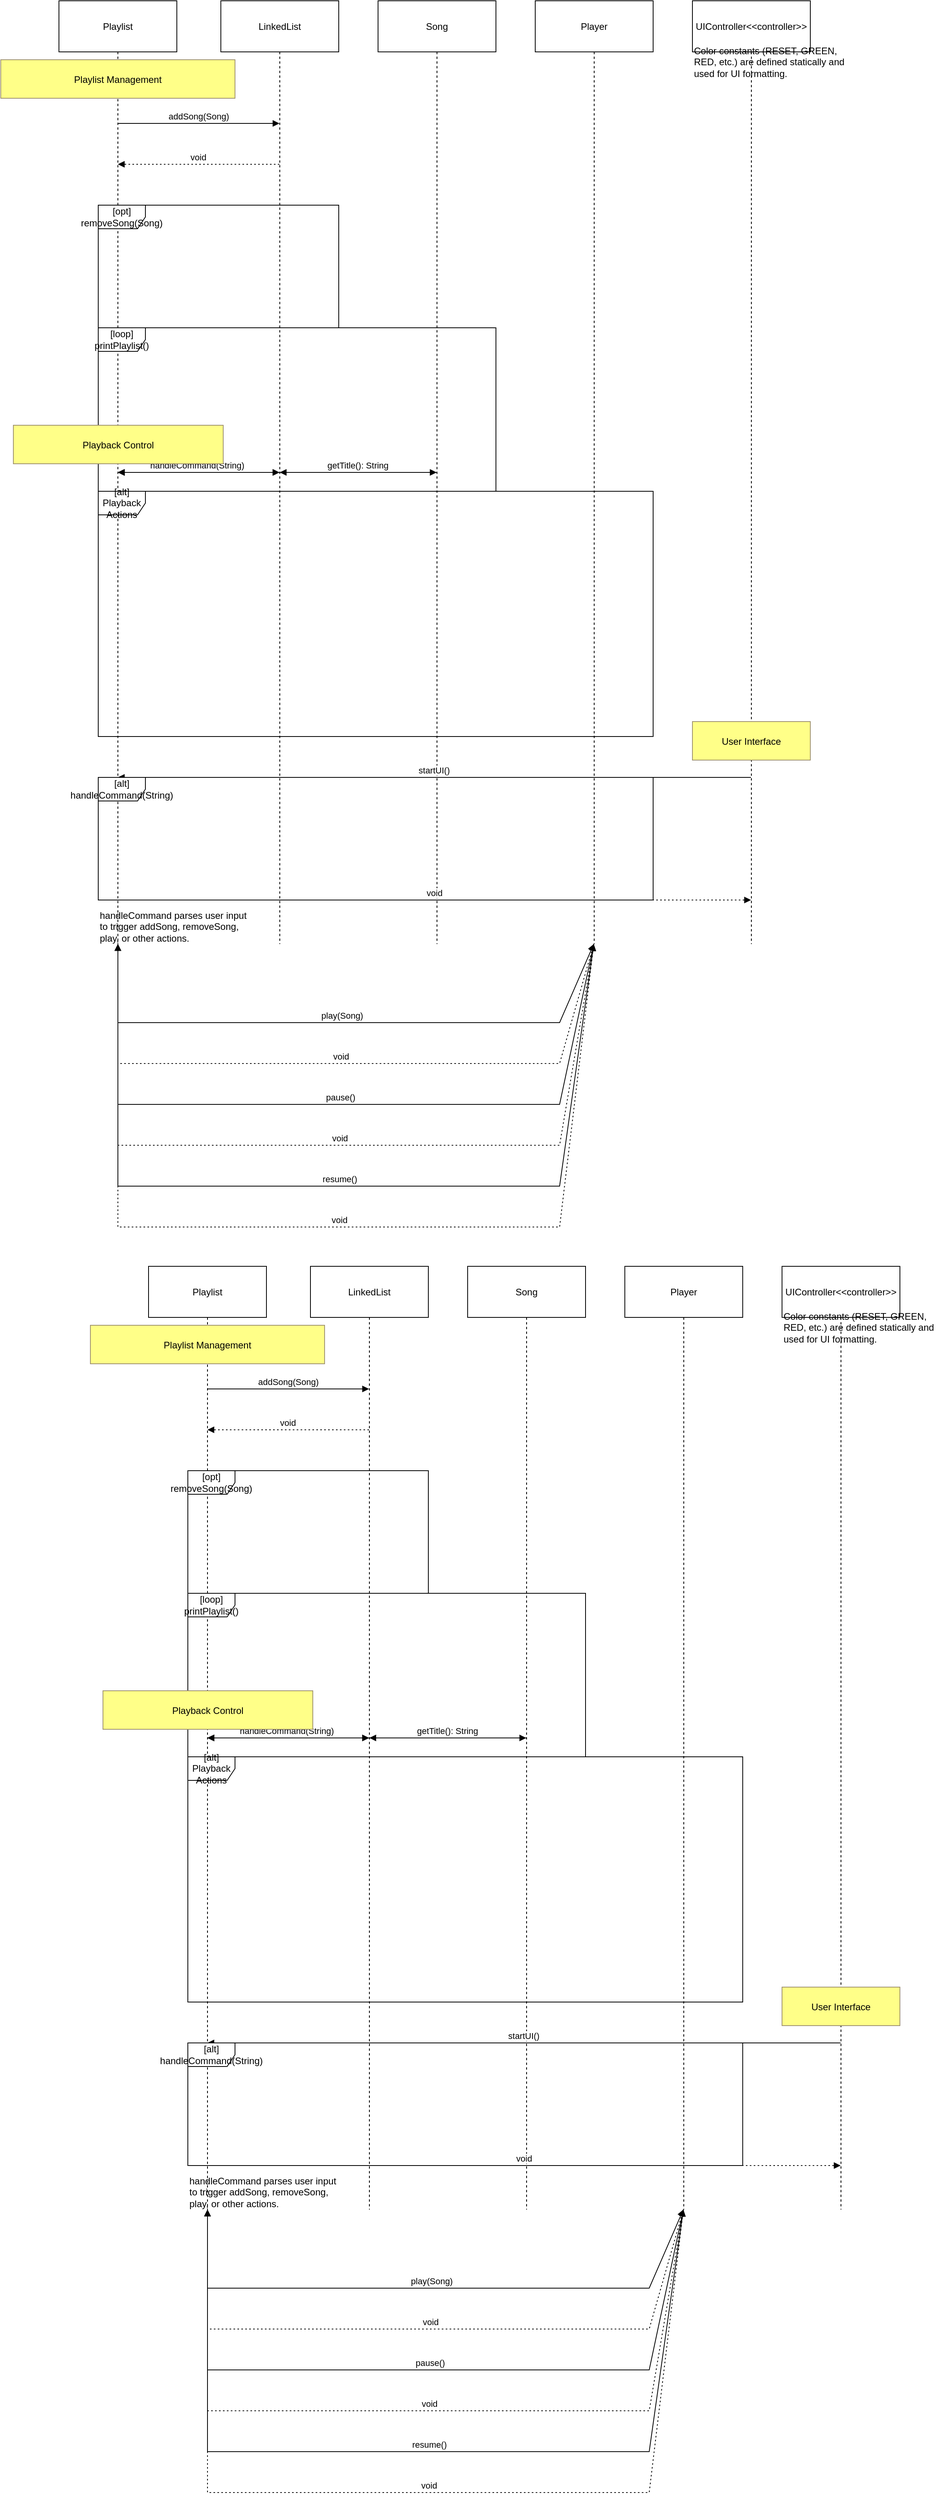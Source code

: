 <mxfile version="26.2.14">
  <diagram name="Page-1" id="UUm4c0PkuymL2M29_pKj">
    <mxGraphModel dx="1636" dy="500" grid="1" gridSize="10" guides="1" tooltips="1" connect="1" arrows="1" fold="1" page="1" pageScale="1" pageWidth="850" pageHeight="1100" math="0" shadow="0">
      <root>
        <mxCell id="0" />
        <mxCell id="1" parent="0" />
        <mxCell id="2" value="Playlist" style="shape=umlLifeline;perimeter=lifelinePerimeter;whiteSpace=wrap;container=1;dropTarget=0;collapsible=0;recursiveResize=0;outlineConnect=0;portConstraint=eastwest;newEdgeStyle={&#39;edgeStyle&#39;:&#39;elbowEdgeStyle&#39;,&#39;elbow&#39;:&#39;vertical&#39;,&#39;curved&#39;:0,&#39;rounded&#39;:0};size=65;" parent="1" vertex="1">
          <mxGeometry width="150" height="1200" as="geometry" />
        </mxCell>
        <mxCell id="3" value="LinkedList" style="shape=umlLifeline;perimeter=lifelinePerimeter;whiteSpace=wrap;container=1;dropTarget=0;collapsible=0;recursiveResize=0;outlineConnect=0;portConstraint=eastwest;newEdgeStyle={&#39;edgeStyle&#39;:&#39;elbowEdgeStyle&#39;,&#39;elbow&#39;:&#39;vertical&#39;,&#39;curved&#39;:0,&#39;rounded&#39;:0};size=65;" parent="1" vertex="1">
          <mxGeometry x="206" width="150" height="1200" as="geometry" />
        </mxCell>
        <mxCell id="4" value="Song" style="shape=umlLifeline;perimeter=lifelinePerimeter;whiteSpace=wrap;container=1;dropTarget=0;collapsible=0;recursiveResize=0;outlineConnect=0;portConstraint=eastwest;newEdgeStyle={&#39;edgeStyle&#39;:&#39;elbowEdgeStyle&#39;,&#39;elbow&#39;:&#39;vertical&#39;,&#39;curved&#39;:0,&#39;rounded&#39;:0};size=65;" parent="1" vertex="1">
          <mxGeometry x="406" width="150" height="1200" as="geometry" />
        </mxCell>
        <mxCell id="5" value="Player" style="shape=umlLifeline;perimeter=lifelinePerimeter;whiteSpace=wrap;container=1;dropTarget=0;collapsible=0;recursiveResize=0;outlineConnect=0;portConstraint=eastwest;newEdgeStyle={&#39;edgeStyle&#39;:&#39;elbowEdgeStyle&#39;,&#39;elbow&#39;:&#39;vertical&#39;,&#39;curved&#39;:0,&#39;rounded&#39;:0};size=65;" parent="1" vertex="1">
          <mxGeometry x="606" width="150" height="1200" as="geometry" />
        </mxCell>
        <mxCell id="6" value="UIController&lt;&lt;controller&gt;&gt;" style="shape=umlLifeline;perimeter=lifelinePerimeter;whiteSpace=wrap;container=1;dropTarget=0;collapsible=0;recursiveResize=0;outlineConnect=0;portConstraint=eastwest;newEdgeStyle={&#39;edgeStyle&#39;:&#39;elbowEdgeStyle&#39;,&#39;elbow&#39;:&#39;vertical&#39;,&#39;curved&#39;:0,&#39;rounded&#39;:0};size=65;" parent="1" vertex="1">
          <mxGeometry x="806" width="150" height="1200" as="geometry" />
        </mxCell>
        <mxCell id="7" value="addSong(Song)" style="verticalAlign=bottom;edgeStyle=elbowEdgeStyle;elbow=vertical;curved=0;rounded=0;endArrow=block;startActivation=1;" parent="1" source="2" target="3" edge="1">
          <mxGeometry relative="1" as="geometry">
            <Array as="points">
              <mxPoint x="187" y="156" />
            </Array>
          </mxGeometry>
        </mxCell>
        <mxCell id="8" value="void" style="verticalAlign=bottom;edgeStyle=elbowEdgeStyle;elbow=vertical;curved=0;rounded=0;dashed=1;dashPattern=2 3;endArrow=block;endActivation=1;" parent="1" source="3" target="2" edge="1">
          <mxGeometry relative="1" as="geometry">
            <Array as="points">
              <mxPoint x="187" y="208" />
            </Array>
          </mxGeometry>
        </mxCell>
        <mxCell id="9" value="[opt] removeSong(Song)" style="shape=umlFrame;whiteSpace=wrap;html=1;" parent="1" vertex="1">
          <mxGeometry x="50" y="260" width="306" height="156" as="geometry" />
        </mxCell>
        <mxCell id="10" value="removeSong(Song)" style="verticalAlign=bottom;edgeStyle=elbowEdgeStyle;elbow=vertical;curved=0;rounded=0;endArrow=block;startActivation=1;" parent="9" source="2" target="3" edge="1">
          <mxGeometry relative="1" as="geometry">
            <Array as="points">
              <mxPoint x="187" y="312" />
            </Array>
          </mxGeometry>
        </mxCell>
        <mxCell id="11" value="Song" style="verticalAlign=bottom;edgeStyle=elbowEdgeStyle;elbow=vertical;curved=0;rounded=0;dashed=1;dashPattern=2 3;endArrow=block;endActivation=1;" parent="9" source="3" target="2" edge="1">
          <mxGeometry relative="1" as="geometry">
            <Array as="points">
              <mxPoint x="187" y="364" />
            </Array>
          </mxGeometry>
        </mxCell>
        <mxCell id="12" value="[loop] printPlaylist()" style="shape=umlFrame;whiteSpace=wrap;html=1;" parent="1" vertex="1">
          <mxGeometry x="50" y="416" width="506" height="208" as="geometry" />
        </mxCell>
        <mxCell id="13" value="printPlaylist()" style="verticalAlign=bottom;edgeStyle=elbowEdgeStyle;elbow=vertical;curved=0;rounded=0;endArrow=block;startActivation=1;" parent="12" source="2" target="3" edge="1">
          <mxGeometry relative="1" as="geometry">
            <Array as="points">
              <mxPoint x="187" y="468" />
            </Array>
          </mxGeometry>
        </mxCell>
        <mxCell id="14" value="getNextSong()" style="verticalAlign=bottom;edgeStyle=elbowEdgeStyle;elbow=vertical;curved=0;rounded=0;endArrow=block;startActivation=1;" parent="12" source="3" target="4" edge="1">
          <mxGeometry relative="1" as="geometry">
            <Array as="points">
              <mxPoint x="387" y="520" />
            </Array>
          </mxGeometry>
        </mxCell>
        <mxCell id="15" value="getTitle(): String" style="verticalAlign=bottom;edgeStyle=elbowEdgeStyle;elbow=vertical;curved=0;rounded=0;endArrow=block;startActivation=1;" parent="12" source="4" target="3" edge="1">
          <mxGeometry relative="1" as="geometry">
            <Array as="points">
              <mxPoint x="387" y="572" />
            </Array>
          </mxGeometry>
        </mxCell>
        <mxCell id="16" value="songList: String" style="verticalAlign=bottom;edgeStyle=elbowEdgeStyle;elbow=vertical;curved=0;rounded=0;dashed=1;dashPattern=2 3;endArrow=block;endActivation=1;" parent="12" source="3" target="2" edge="1">
          <mxGeometry relative="1" as="geometry">
            <Array as="points">
              <mxPoint x="187" y="624" />
            </Array>
          </mxGeometry>
        </mxCell>
        <mxCell id="17" value="[alt] Playback Actions" style="shape=umlFrame;whiteSpace=wrap;html=1;" parent="1" vertex="1">
          <mxGeometry x="50" y="624" width="706" height="312" as="geometry" />
        </mxCell>
        <mxCell id="18" value="play(Song)" style="verticalAlign=bottom;edgeStyle=elbowEdgeStyle;elbow=vertical;curved=0;rounded=0;endArrow=block;startActivation=1;" parent="17" source="2" target="5" edge="1">
          <mxGeometry relative="1" as="geometry">
            <Array as="points">
              <mxPoint x="587" y="676" />
            </Array>
          </mxGeometry>
        </mxCell>
        <mxCell id="19" value="void" style="verticalAlign=bottom;edgeStyle=elbowEdgeStyle;elbow=vertical;curved=0;rounded=0;dashed=1;dashPattern=2 3;endArrow=block;endActivation=1;" parent="17" source="5" target="2" edge="1">
          <mxGeometry relative="1" as="geometry">
            <Array as="points">
              <mxPoint x="587" y="728" />
            </Array>
          </mxGeometry>
        </mxCell>
        <mxCell id="20" value="pause()" style="verticalAlign=bottom;edgeStyle=elbowEdgeStyle;elbow=vertical;curved=0;rounded=0;endArrow=block;startActivation=1;" parent="17" source="2" target="5" edge="1">
          <mxGeometry relative="1" as="geometry">
            <Array as="points">
              <mxPoint x="587" y="780" />
            </Array>
          </mxGeometry>
        </mxCell>
        <mxCell id="21" value="void" style="verticalAlign=bottom;edgeStyle=elbowEdgeStyle;elbow=vertical;curved=0;rounded=0;dashed=1;dashPattern=2 3;endArrow=block;endActivation=1;" parent="17" source="5" target="2" edge="1">
          <mxGeometry relative="1" as="geometry">
            <Array as="points">
              <mxPoint x="587" y="832" />
            </Array>
          </mxGeometry>
        </mxCell>
        <mxCell id="22" value="resume()" style="verticalAlign=bottom;edgeStyle=elbowEdgeStyle;elbow=vertical;curved=0;rounded=0;endArrow=block;startActivation=1;" parent="17" source="2" target="5" edge="1">
          <mxGeometry relative="1" as="geometry">
            <Array as="points">
              <mxPoint x="587" y="884" />
            </Array>
          </mxGeometry>
        </mxCell>
        <mxCell id="23" value="void" style="verticalAlign=bottom;edgeStyle=elbowEdgeStyle;elbow=vertical;curved=0;rounded=0;dashed=1;dashPattern=2 3;endArrow=block;endActivation=1;" parent="17" source="5" target="2" edge="1">
          <mxGeometry relative="1" as="geometry">
            <Array as="points">
              <mxPoint x="587" y="936" />
            </Array>
          </mxGeometry>
        </mxCell>
        <mxCell id="24" value="startUI()" style="verticalAlign=bottom;edgeStyle=elbowEdgeStyle;elbow=vertical;curved=0;rounded=0;endArrow=block;startActivation=1;" parent="1" source="6" target="2" edge="1">
          <mxGeometry relative="1" as="geometry">
            <Array as="points">
              <mxPoint x="587" y="988" />
            </Array>
          </mxGeometry>
        </mxCell>
        <mxCell id="25" value="[alt] handleCommand(String)" style="shape=umlFrame;whiteSpace=wrap;html=1;" parent="1" vertex="1">
          <mxGeometry x="50" y="988" width="706" height="156" as="geometry" />
        </mxCell>
        <mxCell id="26" value="handleCommand(String)" style="verticalAlign=bottom;edgeStyle=elbowEdgeStyle;elbow=vertical;curved=0;rounded=0;endArrow=block;startActivation=1;" parent="25" source="2" target="2" edge="1">
          <mxGeometry relative="1" as="geometry">
            <Array as="points">
              <mxPoint x="126" y="1040" />
              <mxPoint x="126" y="1092" />
            </Array>
          </mxGeometry>
        </mxCell>
        <mxCell id="27" value="void" style="verticalAlign=bottom;edgeStyle=elbowEdgeStyle;elbow=vertical;curved=0;rounded=0;dashed=1;dashPattern=2 3;endArrow=block;endActivation=1;" parent="1" source="2" target="6" edge="1">
          <mxGeometry relative="1" as="geometry">
            <Array as="points">
              <mxPoint x="587" y="1144" />
            </Array>
          </mxGeometry>
        </mxCell>
        <mxCell id="28" value="Color constants (RESET, GREEN, RED, etc.) are defined statically and used for UI formatting." style="text;html=1;align=left;verticalAlign=top;whiteSpace=wrap;rounded=0;" parent="1" vertex="1">
          <mxGeometry x="806" y="50" width="200" height="80" as="geometry" />
        </mxCell>
        <mxCell id="29" value="handleCommand parses user input to trigger addSong, removeSong, play, or other actions." style="text;html=1;align=left;verticalAlign=top;whiteSpace=wrap;rounded=0;" parent="1" vertex="1">
          <mxGeometry x="50" y="1150" width="200" height="80" as="geometry" />
        </mxCell>
        <mxCell id="30" value="Playlist Management" style="fillColor=#ffff88;strokeColor=#9E916F;" parent="1" vertex="1">
          <mxGeometry x="-74" y="75" width="298" height="49" as="geometry" />
        </mxCell>
        <mxCell id="31" value="Playback Control" style="fillColor=#ffff88;strokeColor=#9E916F;" parent="1" vertex="1">
          <mxGeometry x="-58" y="540" width="267" height="49" as="geometry" />
        </mxCell>
        <mxCell id="32" value="User Interface" style="fillColor=#ffff88;strokeColor=#9E916F;" parent="1" vertex="1">
          <mxGeometry x="806" y="917" width="150" height="49" as="geometry" />
        </mxCell>
        <mxCell id="LLMqQSYYLh4QsKiQB6IB-32" value="Playlist" style="shape=umlLifeline;perimeter=lifelinePerimeter;whiteSpace=wrap;container=1;dropTarget=0;collapsible=0;recursiveResize=0;outlineConnect=0;portConstraint=eastwest;newEdgeStyle={&#39;edgeStyle&#39;:&#39;elbowEdgeStyle&#39;,&#39;elbow&#39;:&#39;vertical&#39;,&#39;curved&#39;:0,&#39;rounded&#39;:0};size=65;" vertex="1" parent="1">
          <mxGeometry x="114" y="1610" width="150" height="1200" as="geometry" />
        </mxCell>
        <mxCell id="LLMqQSYYLh4QsKiQB6IB-33" value="LinkedList" style="shape=umlLifeline;perimeter=lifelinePerimeter;whiteSpace=wrap;container=1;dropTarget=0;collapsible=0;recursiveResize=0;outlineConnect=0;portConstraint=eastwest;newEdgeStyle={&#39;edgeStyle&#39;:&#39;elbowEdgeStyle&#39;,&#39;elbow&#39;:&#39;vertical&#39;,&#39;curved&#39;:0,&#39;rounded&#39;:0};size=65;" vertex="1" parent="1">
          <mxGeometry x="320" y="1610" width="150" height="1200" as="geometry" />
        </mxCell>
        <mxCell id="LLMqQSYYLh4QsKiQB6IB-34" value="Song" style="shape=umlLifeline;perimeter=lifelinePerimeter;whiteSpace=wrap;container=1;dropTarget=0;collapsible=0;recursiveResize=0;outlineConnect=0;portConstraint=eastwest;newEdgeStyle={&#39;edgeStyle&#39;:&#39;elbowEdgeStyle&#39;,&#39;elbow&#39;:&#39;vertical&#39;,&#39;curved&#39;:0,&#39;rounded&#39;:0};size=65;" vertex="1" parent="1">
          <mxGeometry x="520" y="1610" width="150" height="1200" as="geometry" />
        </mxCell>
        <mxCell id="LLMqQSYYLh4QsKiQB6IB-35" value="Player" style="shape=umlLifeline;perimeter=lifelinePerimeter;whiteSpace=wrap;container=1;dropTarget=0;collapsible=0;recursiveResize=0;outlineConnect=0;portConstraint=eastwest;newEdgeStyle={&#39;edgeStyle&#39;:&#39;elbowEdgeStyle&#39;,&#39;elbow&#39;:&#39;vertical&#39;,&#39;curved&#39;:0,&#39;rounded&#39;:0};size=65;" vertex="1" parent="1">
          <mxGeometry x="720" y="1610" width="150" height="1200" as="geometry" />
        </mxCell>
        <mxCell id="LLMqQSYYLh4QsKiQB6IB-36" value="UIController&lt;&lt;controller&gt;&gt;" style="shape=umlLifeline;perimeter=lifelinePerimeter;whiteSpace=wrap;container=1;dropTarget=0;collapsible=0;recursiveResize=0;outlineConnect=0;portConstraint=eastwest;newEdgeStyle={&#39;edgeStyle&#39;:&#39;elbowEdgeStyle&#39;,&#39;elbow&#39;:&#39;vertical&#39;,&#39;curved&#39;:0,&#39;rounded&#39;:0};size=65;" vertex="1" parent="1">
          <mxGeometry x="920" y="1610" width="150" height="1200" as="geometry" />
        </mxCell>
        <mxCell id="LLMqQSYYLh4QsKiQB6IB-37" value="addSong(Song)" style="verticalAlign=bottom;edgeStyle=elbowEdgeStyle;elbow=vertical;curved=0;rounded=0;endArrow=block;startActivation=1;" edge="1" parent="1" source="LLMqQSYYLh4QsKiQB6IB-32" target="LLMqQSYYLh4QsKiQB6IB-33">
          <mxGeometry relative="1" as="geometry">
            <Array as="points">
              <mxPoint x="301" y="1766" />
            </Array>
          </mxGeometry>
        </mxCell>
        <mxCell id="LLMqQSYYLh4QsKiQB6IB-38" value="void" style="verticalAlign=bottom;edgeStyle=elbowEdgeStyle;elbow=vertical;curved=0;rounded=0;dashed=1;dashPattern=2 3;endArrow=block;endActivation=1;" edge="1" parent="1" source="LLMqQSYYLh4QsKiQB6IB-33" target="LLMqQSYYLh4QsKiQB6IB-32">
          <mxGeometry relative="1" as="geometry">
            <Array as="points">
              <mxPoint x="301" y="1818" />
            </Array>
          </mxGeometry>
        </mxCell>
        <mxCell id="LLMqQSYYLh4QsKiQB6IB-39" value="[opt] removeSong(Song)" style="shape=umlFrame;whiteSpace=wrap;html=1;" vertex="1" parent="1">
          <mxGeometry x="164" y="1870" width="306" height="156" as="geometry" />
        </mxCell>
        <mxCell id="LLMqQSYYLh4QsKiQB6IB-40" value="removeSong(Song)" style="verticalAlign=bottom;edgeStyle=elbowEdgeStyle;elbow=vertical;curved=0;rounded=0;endArrow=block;startActivation=1;" edge="1" parent="LLMqQSYYLh4QsKiQB6IB-39" source="LLMqQSYYLh4QsKiQB6IB-32" target="LLMqQSYYLh4QsKiQB6IB-33">
          <mxGeometry relative="1" as="geometry">
            <Array as="points">
              <mxPoint x="187" y="312" />
            </Array>
          </mxGeometry>
        </mxCell>
        <mxCell id="LLMqQSYYLh4QsKiQB6IB-41" value="Song" style="verticalAlign=bottom;edgeStyle=elbowEdgeStyle;elbow=vertical;curved=0;rounded=0;dashed=1;dashPattern=2 3;endArrow=block;endActivation=1;" edge="1" parent="LLMqQSYYLh4QsKiQB6IB-39" source="LLMqQSYYLh4QsKiQB6IB-33" target="LLMqQSYYLh4QsKiQB6IB-32">
          <mxGeometry relative="1" as="geometry">
            <Array as="points">
              <mxPoint x="187" y="364" />
            </Array>
          </mxGeometry>
        </mxCell>
        <mxCell id="LLMqQSYYLh4QsKiQB6IB-42" value="[loop] printPlaylist()" style="shape=umlFrame;whiteSpace=wrap;html=1;" vertex="1" parent="1">
          <mxGeometry x="164" y="2026" width="506" height="208" as="geometry" />
        </mxCell>
        <mxCell id="LLMqQSYYLh4QsKiQB6IB-43" value="printPlaylist()" style="verticalAlign=bottom;edgeStyle=elbowEdgeStyle;elbow=vertical;curved=0;rounded=0;endArrow=block;startActivation=1;" edge="1" parent="LLMqQSYYLh4QsKiQB6IB-42" source="LLMqQSYYLh4QsKiQB6IB-32" target="LLMqQSYYLh4QsKiQB6IB-33">
          <mxGeometry relative="1" as="geometry">
            <Array as="points">
              <mxPoint x="187" y="468" />
            </Array>
          </mxGeometry>
        </mxCell>
        <mxCell id="LLMqQSYYLh4QsKiQB6IB-44" value="getNextSong()" style="verticalAlign=bottom;edgeStyle=elbowEdgeStyle;elbow=vertical;curved=0;rounded=0;endArrow=block;startActivation=1;" edge="1" parent="LLMqQSYYLh4QsKiQB6IB-42" source="LLMqQSYYLh4QsKiQB6IB-33" target="LLMqQSYYLh4QsKiQB6IB-34">
          <mxGeometry relative="1" as="geometry">
            <Array as="points">
              <mxPoint x="387" y="520" />
            </Array>
          </mxGeometry>
        </mxCell>
        <mxCell id="LLMqQSYYLh4QsKiQB6IB-45" value="getTitle(): String" style="verticalAlign=bottom;edgeStyle=elbowEdgeStyle;elbow=vertical;curved=0;rounded=0;endArrow=block;startActivation=1;" edge="1" parent="LLMqQSYYLh4QsKiQB6IB-42" source="LLMqQSYYLh4QsKiQB6IB-34" target="LLMqQSYYLh4QsKiQB6IB-33">
          <mxGeometry relative="1" as="geometry">
            <Array as="points">
              <mxPoint x="387" y="572" />
            </Array>
          </mxGeometry>
        </mxCell>
        <mxCell id="LLMqQSYYLh4QsKiQB6IB-46" value="songList: String" style="verticalAlign=bottom;edgeStyle=elbowEdgeStyle;elbow=vertical;curved=0;rounded=0;dashed=1;dashPattern=2 3;endArrow=block;endActivation=1;" edge="1" parent="LLMqQSYYLh4QsKiQB6IB-42" source="LLMqQSYYLh4QsKiQB6IB-33" target="LLMqQSYYLh4QsKiQB6IB-32">
          <mxGeometry relative="1" as="geometry">
            <Array as="points">
              <mxPoint x="187" y="624" />
            </Array>
          </mxGeometry>
        </mxCell>
        <mxCell id="LLMqQSYYLh4QsKiQB6IB-47" value="[alt] Playback Actions" style="shape=umlFrame;whiteSpace=wrap;html=1;" vertex="1" parent="1">
          <mxGeometry x="164" y="2234" width="706" height="312" as="geometry" />
        </mxCell>
        <mxCell id="LLMqQSYYLh4QsKiQB6IB-48" value="play(Song)" style="verticalAlign=bottom;edgeStyle=elbowEdgeStyle;elbow=vertical;curved=0;rounded=0;endArrow=block;startActivation=1;" edge="1" parent="LLMqQSYYLh4QsKiQB6IB-47" source="LLMqQSYYLh4QsKiQB6IB-32" target="LLMqQSYYLh4QsKiQB6IB-35">
          <mxGeometry relative="1" as="geometry">
            <Array as="points">
              <mxPoint x="587" y="676" />
            </Array>
          </mxGeometry>
        </mxCell>
        <mxCell id="LLMqQSYYLh4QsKiQB6IB-49" value="void" style="verticalAlign=bottom;edgeStyle=elbowEdgeStyle;elbow=vertical;curved=0;rounded=0;dashed=1;dashPattern=2 3;endArrow=block;endActivation=1;" edge="1" parent="LLMqQSYYLh4QsKiQB6IB-47" source="LLMqQSYYLh4QsKiQB6IB-35" target="LLMqQSYYLh4QsKiQB6IB-32">
          <mxGeometry relative="1" as="geometry">
            <Array as="points">
              <mxPoint x="587" y="728" />
            </Array>
          </mxGeometry>
        </mxCell>
        <mxCell id="LLMqQSYYLh4QsKiQB6IB-50" value="pause()" style="verticalAlign=bottom;edgeStyle=elbowEdgeStyle;elbow=vertical;curved=0;rounded=0;endArrow=block;startActivation=1;" edge="1" parent="LLMqQSYYLh4QsKiQB6IB-47" source="LLMqQSYYLh4QsKiQB6IB-32" target="LLMqQSYYLh4QsKiQB6IB-35">
          <mxGeometry relative="1" as="geometry">
            <Array as="points">
              <mxPoint x="587" y="780" />
            </Array>
          </mxGeometry>
        </mxCell>
        <mxCell id="LLMqQSYYLh4QsKiQB6IB-51" value="void" style="verticalAlign=bottom;edgeStyle=elbowEdgeStyle;elbow=vertical;curved=0;rounded=0;dashed=1;dashPattern=2 3;endArrow=block;endActivation=1;" edge="1" parent="LLMqQSYYLh4QsKiQB6IB-47" source="LLMqQSYYLh4QsKiQB6IB-35" target="LLMqQSYYLh4QsKiQB6IB-32">
          <mxGeometry relative="1" as="geometry">
            <Array as="points">
              <mxPoint x="587" y="832" />
            </Array>
          </mxGeometry>
        </mxCell>
        <mxCell id="LLMqQSYYLh4QsKiQB6IB-52" value="resume()" style="verticalAlign=bottom;edgeStyle=elbowEdgeStyle;elbow=vertical;curved=0;rounded=0;endArrow=block;startActivation=1;" edge="1" parent="LLMqQSYYLh4QsKiQB6IB-47" source="LLMqQSYYLh4QsKiQB6IB-32" target="LLMqQSYYLh4QsKiQB6IB-35">
          <mxGeometry relative="1" as="geometry">
            <Array as="points">
              <mxPoint x="587" y="884" />
            </Array>
          </mxGeometry>
        </mxCell>
        <mxCell id="LLMqQSYYLh4QsKiQB6IB-53" value="void" style="verticalAlign=bottom;edgeStyle=elbowEdgeStyle;elbow=vertical;curved=0;rounded=0;dashed=1;dashPattern=2 3;endArrow=block;endActivation=1;" edge="1" parent="LLMqQSYYLh4QsKiQB6IB-47" source="LLMqQSYYLh4QsKiQB6IB-35" target="LLMqQSYYLh4QsKiQB6IB-32">
          <mxGeometry relative="1" as="geometry">
            <Array as="points">
              <mxPoint x="587" y="936" />
            </Array>
          </mxGeometry>
        </mxCell>
        <mxCell id="LLMqQSYYLh4QsKiQB6IB-54" value="startUI()" style="verticalAlign=bottom;edgeStyle=elbowEdgeStyle;elbow=vertical;curved=0;rounded=0;endArrow=block;startActivation=1;" edge="1" parent="1" source="LLMqQSYYLh4QsKiQB6IB-36" target="LLMqQSYYLh4QsKiQB6IB-32">
          <mxGeometry relative="1" as="geometry">
            <Array as="points">
              <mxPoint x="701" y="2598" />
            </Array>
          </mxGeometry>
        </mxCell>
        <mxCell id="LLMqQSYYLh4QsKiQB6IB-55" value="[alt] handleCommand(String)" style="shape=umlFrame;whiteSpace=wrap;html=1;" vertex="1" parent="1">
          <mxGeometry x="164" y="2598" width="706" height="156" as="geometry" />
        </mxCell>
        <mxCell id="LLMqQSYYLh4QsKiQB6IB-56" value="handleCommand(String)" style="verticalAlign=bottom;edgeStyle=elbowEdgeStyle;elbow=vertical;curved=0;rounded=0;endArrow=block;startActivation=1;" edge="1" parent="LLMqQSYYLh4QsKiQB6IB-55" source="LLMqQSYYLh4QsKiQB6IB-32" target="LLMqQSYYLh4QsKiQB6IB-32">
          <mxGeometry relative="1" as="geometry">
            <Array as="points">
              <mxPoint x="126" y="1040" />
              <mxPoint x="126" y="1092" />
            </Array>
          </mxGeometry>
        </mxCell>
        <mxCell id="LLMqQSYYLh4QsKiQB6IB-57" value="void" style="verticalAlign=bottom;edgeStyle=elbowEdgeStyle;elbow=vertical;curved=0;rounded=0;dashed=1;dashPattern=2 3;endArrow=block;endActivation=1;" edge="1" parent="1" source="LLMqQSYYLh4QsKiQB6IB-32" target="LLMqQSYYLh4QsKiQB6IB-36">
          <mxGeometry relative="1" as="geometry">
            <Array as="points">
              <mxPoint x="701" y="2754" />
            </Array>
          </mxGeometry>
        </mxCell>
        <mxCell id="LLMqQSYYLh4QsKiQB6IB-58" value="Color constants (RESET, GREEN, RED, etc.) are defined statically and used for UI formatting." style="text;html=1;align=left;verticalAlign=top;whiteSpace=wrap;rounded=0;" vertex="1" parent="1">
          <mxGeometry x="920" y="1660" width="200" height="80" as="geometry" />
        </mxCell>
        <mxCell id="LLMqQSYYLh4QsKiQB6IB-59" value="handleCommand parses user input to trigger addSong, removeSong, play, or other actions." style="text;html=1;align=left;verticalAlign=top;whiteSpace=wrap;rounded=0;" vertex="1" parent="1">
          <mxGeometry x="164" y="2760" width="200" height="80" as="geometry" />
        </mxCell>
        <mxCell id="LLMqQSYYLh4QsKiQB6IB-60" value="Playlist Management" style="fillColor=#ffff88;strokeColor=#9E916F;" vertex="1" parent="1">
          <mxGeometry x="40" y="1685" width="298" height="49" as="geometry" />
        </mxCell>
        <mxCell id="LLMqQSYYLh4QsKiQB6IB-61" value="Playback Control" style="fillColor=#ffff88;strokeColor=#9E916F;" vertex="1" parent="1">
          <mxGeometry x="56" y="2150" width="267" height="49" as="geometry" />
        </mxCell>
        <mxCell id="LLMqQSYYLh4QsKiQB6IB-62" value="User Interface" style="fillColor=#ffff88;strokeColor=#9E916F;" vertex="1" parent="1">
          <mxGeometry x="920" y="2527" width="150" height="49" as="geometry" />
        </mxCell>
      </root>
    </mxGraphModel>
  </diagram>
</mxfile>
